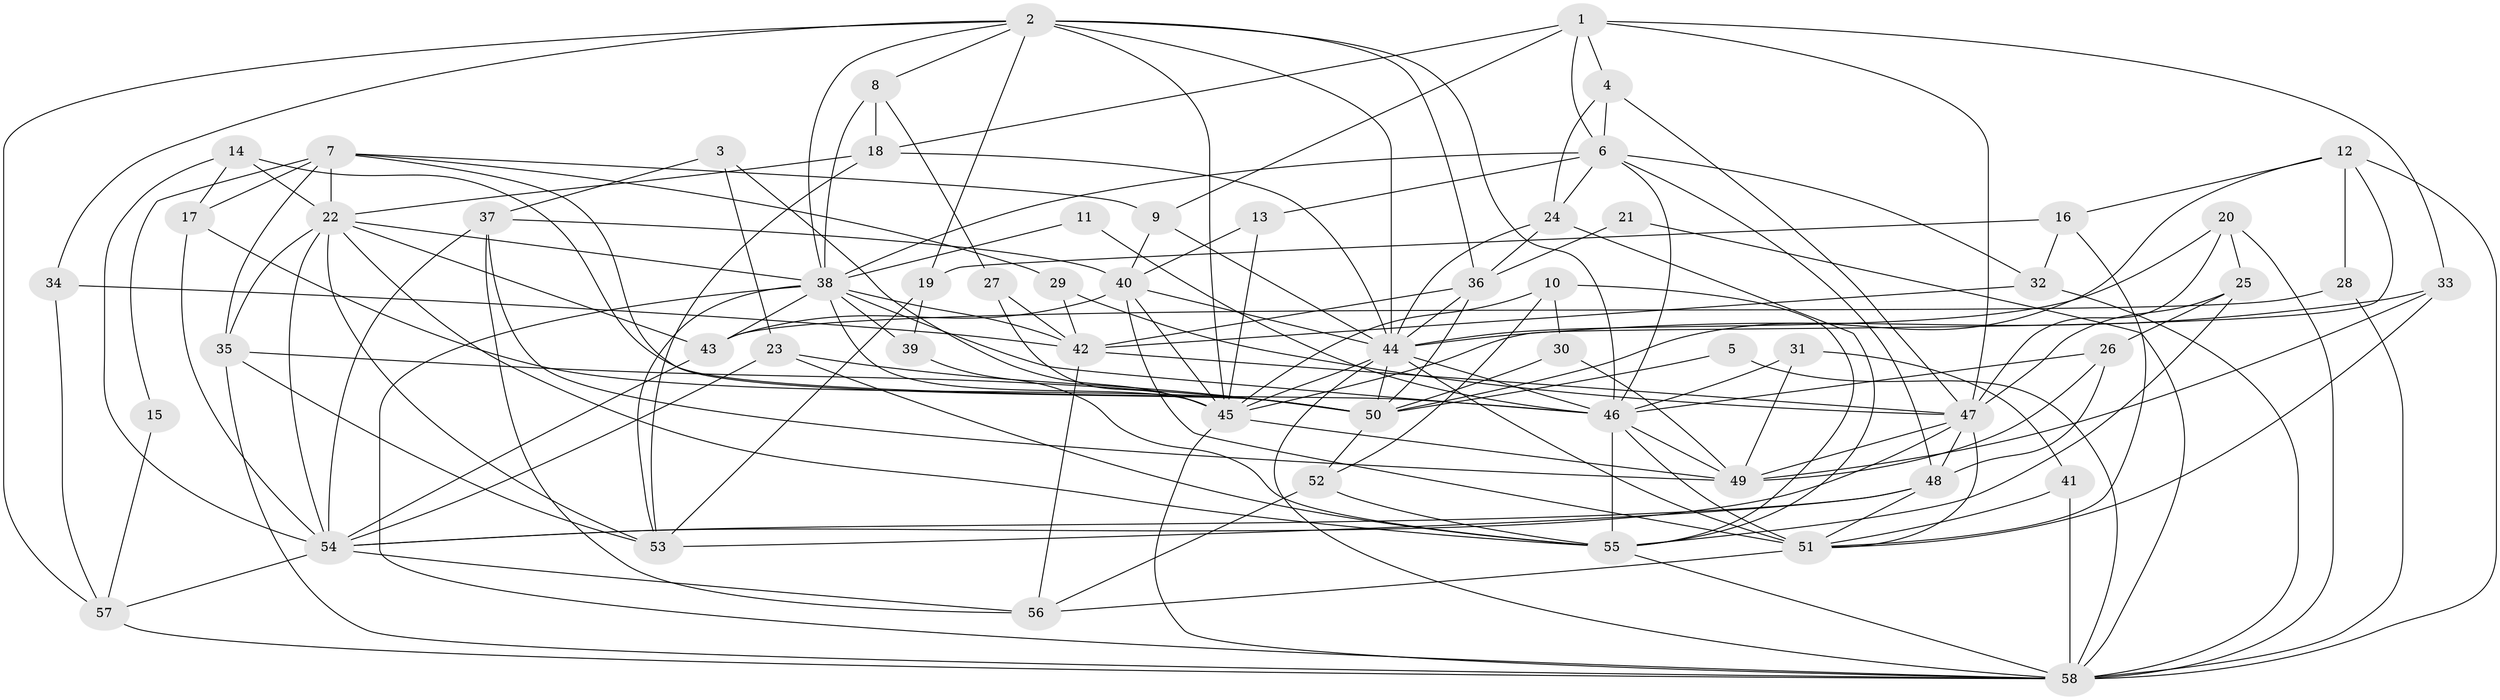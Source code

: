 // original degree distribution, {6: 0.09482758620689655, 5: 0.14655172413793102, 7: 0.05172413793103448, 3: 0.3017241379310345, 4: 0.25862068965517243, 8: 0.017241379310344827, 2: 0.12931034482758622}
// Generated by graph-tools (version 1.1) at 2025/50/03/09/25 03:50:14]
// undirected, 58 vertices, 163 edges
graph export_dot {
graph [start="1"]
  node [color=gray90,style=filled];
  1;
  2;
  3;
  4;
  5;
  6;
  7;
  8;
  9;
  10;
  11;
  12;
  13;
  14;
  15;
  16;
  17;
  18;
  19;
  20;
  21;
  22;
  23;
  24;
  25;
  26;
  27;
  28;
  29;
  30;
  31;
  32;
  33;
  34;
  35;
  36;
  37;
  38;
  39;
  40;
  41;
  42;
  43;
  44;
  45;
  46;
  47;
  48;
  49;
  50;
  51;
  52;
  53;
  54;
  55;
  56;
  57;
  58;
  1 -- 4 [weight=1.0];
  1 -- 6 [weight=1.0];
  1 -- 9 [weight=1.0];
  1 -- 18 [weight=1.0];
  1 -- 33 [weight=1.0];
  1 -- 47 [weight=1.0];
  2 -- 8 [weight=1.0];
  2 -- 19 [weight=1.0];
  2 -- 34 [weight=1.0];
  2 -- 36 [weight=1.0];
  2 -- 38 [weight=1.0];
  2 -- 44 [weight=1.0];
  2 -- 45 [weight=1.0];
  2 -- 46 [weight=1.0];
  2 -- 57 [weight=1.0];
  3 -- 23 [weight=1.0];
  3 -- 37 [weight=1.0];
  3 -- 45 [weight=1.0];
  4 -- 6 [weight=1.0];
  4 -- 24 [weight=1.0];
  4 -- 47 [weight=1.0];
  5 -- 50 [weight=1.0];
  5 -- 58 [weight=1.0];
  6 -- 13 [weight=1.0];
  6 -- 24 [weight=1.0];
  6 -- 32 [weight=1.0];
  6 -- 38 [weight=2.0];
  6 -- 46 [weight=1.0];
  6 -- 48 [weight=1.0];
  7 -- 9 [weight=1.0];
  7 -- 15 [weight=1.0];
  7 -- 17 [weight=1.0];
  7 -- 22 [weight=1.0];
  7 -- 29 [weight=1.0];
  7 -- 35 [weight=1.0];
  7 -- 50 [weight=1.0];
  8 -- 18 [weight=2.0];
  8 -- 27 [weight=1.0];
  8 -- 38 [weight=1.0];
  9 -- 40 [weight=1.0];
  9 -- 44 [weight=1.0];
  10 -- 30 [weight=1.0];
  10 -- 45 [weight=1.0];
  10 -- 52 [weight=1.0];
  10 -- 55 [weight=1.0];
  11 -- 38 [weight=1.0];
  11 -- 46 [weight=1.0];
  12 -- 16 [weight=1.0];
  12 -- 28 [weight=1.0];
  12 -- 45 [weight=1.0];
  12 -- 50 [weight=1.0];
  12 -- 58 [weight=1.0];
  13 -- 40 [weight=1.0];
  13 -- 45 [weight=1.0];
  14 -- 17 [weight=1.0];
  14 -- 22 [weight=1.0];
  14 -- 46 [weight=1.0];
  14 -- 54 [weight=1.0];
  15 -- 57 [weight=1.0];
  16 -- 19 [weight=1.0];
  16 -- 32 [weight=1.0];
  16 -- 51 [weight=1.0];
  17 -- 50 [weight=1.0];
  17 -- 54 [weight=1.0];
  18 -- 22 [weight=1.0];
  18 -- 44 [weight=1.0];
  18 -- 53 [weight=2.0];
  19 -- 39 [weight=1.0];
  19 -- 53 [weight=1.0];
  20 -- 25 [weight=1.0];
  20 -- 44 [weight=1.0];
  20 -- 47 [weight=1.0];
  20 -- 58 [weight=1.0];
  21 -- 36 [weight=1.0];
  21 -- 58 [weight=1.0];
  22 -- 35 [weight=1.0];
  22 -- 38 [weight=1.0];
  22 -- 43 [weight=1.0];
  22 -- 53 [weight=1.0];
  22 -- 54 [weight=1.0];
  22 -- 55 [weight=1.0];
  23 -- 50 [weight=1.0];
  23 -- 54 [weight=1.0];
  23 -- 55 [weight=1.0];
  24 -- 36 [weight=1.0];
  24 -- 44 [weight=1.0];
  24 -- 55 [weight=1.0];
  25 -- 26 [weight=1.0];
  25 -- 47 [weight=1.0];
  25 -- 55 [weight=1.0];
  26 -- 46 [weight=1.0];
  26 -- 48 [weight=1.0];
  26 -- 49 [weight=1.0];
  27 -- 42 [weight=1.0];
  27 -- 45 [weight=1.0];
  28 -- 43 [weight=1.0];
  28 -- 58 [weight=1.0];
  29 -- 42 [weight=1.0];
  29 -- 47 [weight=1.0];
  30 -- 49 [weight=1.0];
  30 -- 50 [weight=1.0];
  31 -- 41 [weight=1.0];
  31 -- 46 [weight=1.0];
  31 -- 49 [weight=1.0];
  32 -- 42 [weight=1.0];
  32 -- 58 [weight=1.0];
  33 -- 44 [weight=1.0];
  33 -- 49 [weight=1.0];
  33 -- 51 [weight=1.0];
  34 -- 42 [weight=1.0];
  34 -- 57 [weight=1.0];
  35 -- 50 [weight=1.0];
  35 -- 53 [weight=1.0];
  35 -- 58 [weight=1.0];
  36 -- 42 [weight=1.0];
  36 -- 44 [weight=1.0];
  36 -- 50 [weight=1.0];
  37 -- 40 [weight=1.0];
  37 -- 49 [weight=1.0];
  37 -- 54 [weight=1.0];
  37 -- 56 [weight=1.0];
  38 -- 39 [weight=1.0];
  38 -- 42 [weight=1.0];
  38 -- 43 [weight=1.0];
  38 -- 45 [weight=1.0];
  38 -- 46 [weight=1.0];
  38 -- 53 [weight=1.0];
  38 -- 58 [weight=1.0];
  39 -- 55 [weight=1.0];
  40 -- 43 [weight=1.0];
  40 -- 44 [weight=1.0];
  40 -- 45 [weight=1.0];
  40 -- 51 [weight=1.0];
  41 -- 51 [weight=1.0];
  41 -- 58 [weight=1.0];
  42 -- 47 [weight=1.0];
  42 -- 56 [weight=1.0];
  43 -- 54 [weight=1.0];
  44 -- 45 [weight=1.0];
  44 -- 46 [weight=2.0];
  44 -- 50 [weight=1.0];
  44 -- 51 [weight=2.0];
  44 -- 58 [weight=1.0];
  45 -- 49 [weight=1.0];
  45 -- 58 [weight=1.0];
  46 -- 49 [weight=1.0];
  46 -- 51 [weight=1.0];
  46 -- 55 [weight=1.0];
  47 -- 48 [weight=1.0];
  47 -- 49 [weight=1.0];
  47 -- 51 [weight=1.0];
  47 -- 54 [weight=1.0];
  48 -- 51 [weight=1.0];
  48 -- 53 [weight=1.0];
  48 -- 54 [weight=1.0];
  50 -- 52 [weight=1.0];
  51 -- 56 [weight=1.0];
  52 -- 55 [weight=1.0];
  52 -- 56 [weight=1.0];
  54 -- 56 [weight=1.0];
  54 -- 57 [weight=1.0];
  55 -- 58 [weight=1.0];
  57 -- 58 [weight=1.0];
}
